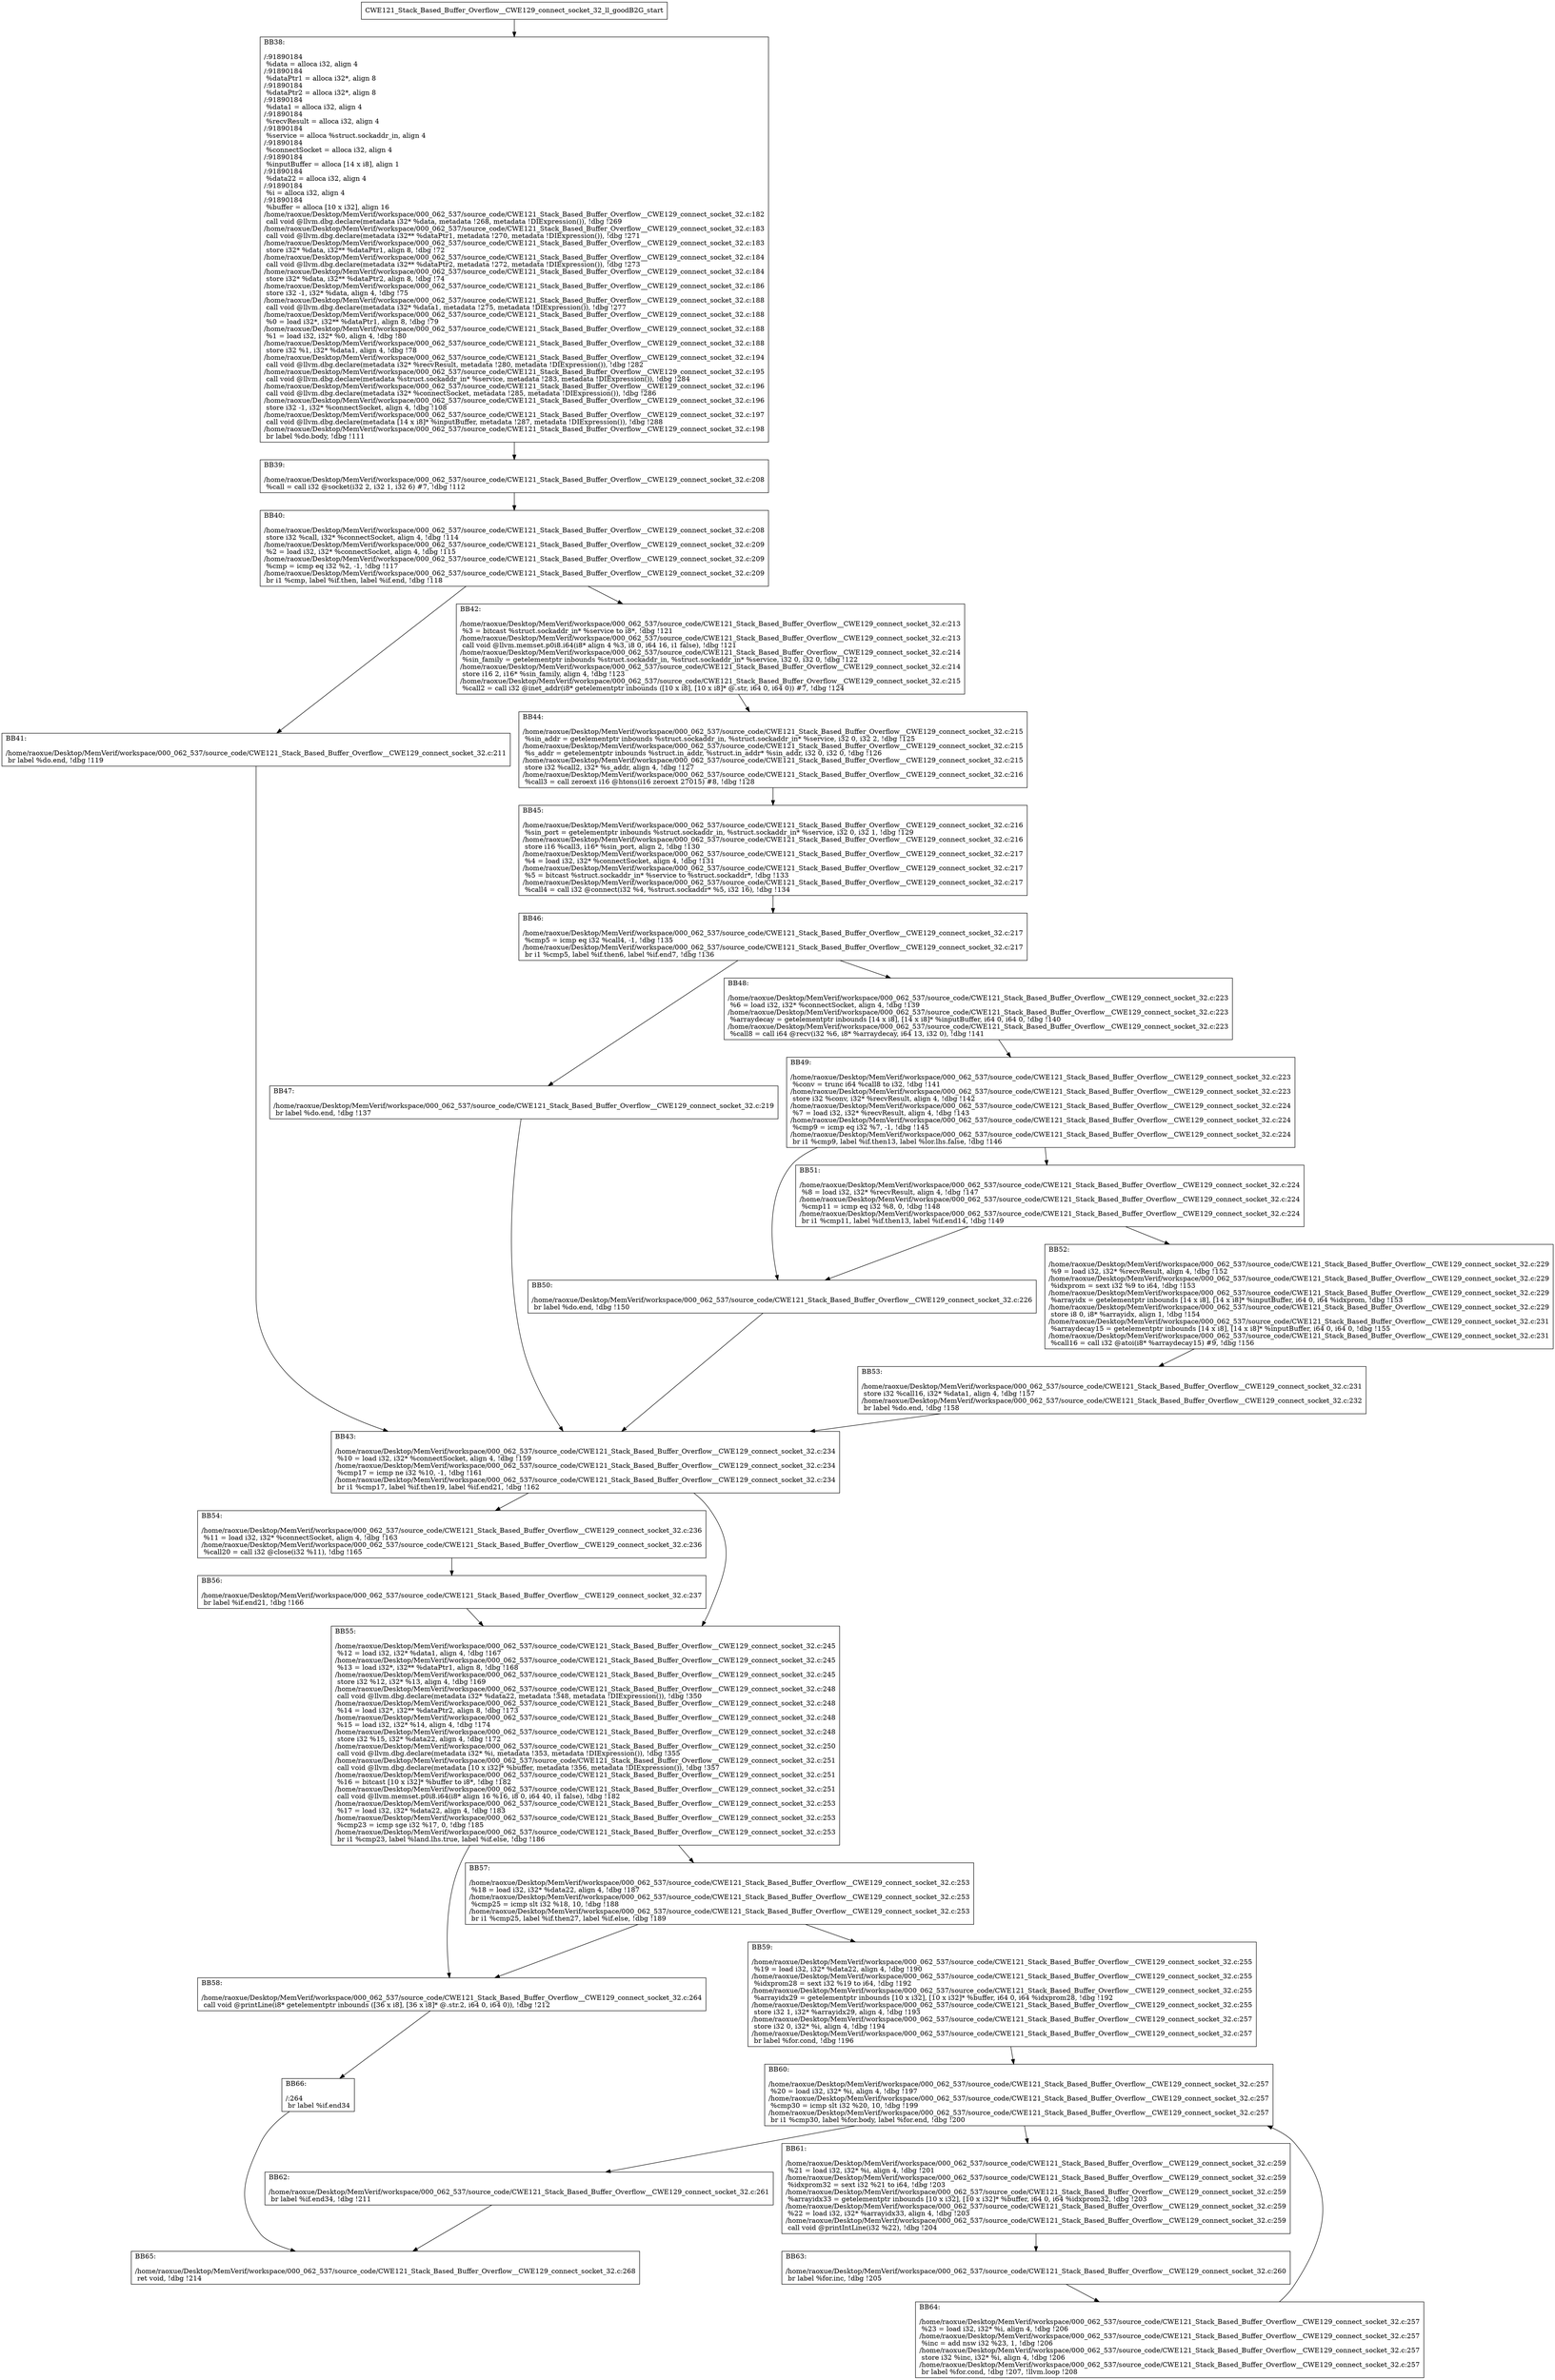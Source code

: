 digraph "CFG for'CWE121_Stack_Based_Buffer_Overflow__CWE129_connect_socket_32_ll_goodB2G' function" {
	BBCWE121_Stack_Based_Buffer_Overflow__CWE129_connect_socket_32_ll_goodB2G_start[shape=record,label="{CWE121_Stack_Based_Buffer_Overflow__CWE129_connect_socket_32_ll_goodB2G_start}"];
	BBCWE121_Stack_Based_Buffer_Overflow__CWE129_connect_socket_32_ll_goodB2G_start-> CWE121_Stack_Based_Buffer_Overflow__CWE129_connect_socket_32_ll_goodB2GBB38;
	CWE121_Stack_Based_Buffer_Overflow__CWE129_connect_socket_32_ll_goodB2GBB38 [shape=record, label="{BB38:\l\l/:91890184\l
  %data = alloca i32, align 4\l
/:91890184\l
  %dataPtr1 = alloca i32*, align 8\l
/:91890184\l
  %dataPtr2 = alloca i32*, align 8\l
/:91890184\l
  %data1 = alloca i32, align 4\l
/:91890184\l
  %recvResult = alloca i32, align 4\l
/:91890184\l
  %service = alloca %struct.sockaddr_in, align 4\l
/:91890184\l
  %connectSocket = alloca i32, align 4\l
/:91890184\l
  %inputBuffer = alloca [14 x i8], align 1\l
/:91890184\l
  %data22 = alloca i32, align 4\l
/:91890184\l
  %i = alloca i32, align 4\l
/:91890184\l
  %buffer = alloca [10 x i32], align 16\l
/home/raoxue/Desktop/MemVerif/workspace/000_062_537/source_code/CWE121_Stack_Based_Buffer_Overflow__CWE129_connect_socket_32.c:182\l
  call void @llvm.dbg.declare(metadata i32* %data, metadata !268, metadata !DIExpression()), !dbg !269\l
/home/raoxue/Desktop/MemVerif/workspace/000_062_537/source_code/CWE121_Stack_Based_Buffer_Overflow__CWE129_connect_socket_32.c:183\l
  call void @llvm.dbg.declare(metadata i32** %dataPtr1, metadata !270, metadata !DIExpression()), !dbg !271\l
/home/raoxue/Desktop/MemVerif/workspace/000_062_537/source_code/CWE121_Stack_Based_Buffer_Overflow__CWE129_connect_socket_32.c:183\l
  store i32* %data, i32** %dataPtr1, align 8, !dbg !72\l
/home/raoxue/Desktop/MemVerif/workspace/000_062_537/source_code/CWE121_Stack_Based_Buffer_Overflow__CWE129_connect_socket_32.c:184\l
  call void @llvm.dbg.declare(metadata i32** %dataPtr2, metadata !272, metadata !DIExpression()), !dbg !273\l
/home/raoxue/Desktop/MemVerif/workspace/000_062_537/source_code/CWE121_Stack_Based_Buffer_Overflow__CWE129_connect_socket_32.c:184\l
  store i32* %data, i32** %dataPtr2, align 8, !dbg !74\l
/home/raoxue/Desktop/MemVerif/workspace/000_062_537/source_code/CWE121_Stack_Based_Buffer_Overflow__CWE129_connect_socket_32.c:186\l
  store i32 -1, i32* %data, align 4, !dbg !75\l
/home/raoxue/Desktop/MemVerif/workspace/000_062_537/source_code/CWE121_Stack_Based_Buffer_Overflow__CWE129_connect_socket_32.c:188\l
  call void @llvm.dbg.declare(metadata i32* %data1, metadata !275, metadata !DIExpression()), !dbg !277\l
/home/raoxue/Desktop/MemVerif/workspace/000_062_537/source_code/CWE121_Stack_Based_Buffer_Overflow__CWE129_connect_socket_32.c:188\l
  %0 = load i32*, i32** %dataPtr1, align 8, !dbg !79\l
/home/raoxue/Desktop/MemVerif/workspace/000_062_537/source_code/CWE121_Stack_Based_Buffer_Overflow__CWE129_connect_socket_32.c:188\l
  %1 = load i32, i32* %0, align 4, !dbg !80\l
/home/raoxue/Desktop/MemVerif/workspace/000_062_537/source_code/CWE121_Stack_Based_Buffer_Overflow__CWE129_connect_socket_32.c:188\l
  store i32 %1, i32* %data1, align 4, !dbg !78\l
/home/raoxue/Desktop/MemVerif/workspace/000_062_537/source_code/CWE121_Stack_Based_Buffer_Overflow__CWE129_connect_socket_32.c:194\l
  call void @llvm.dbg.declare(metadata i32* %recvResult, metadata !280, metadata !DIExpression()), !dbg !282\l
/home/raoxue/Desktop/MemVerif/workspace/000_062_537/source_code/CWE121_Stack_Based_Buffer_Overflow__CWE129_connect_socket_32.c:195\l
  call void @llvm.dbg.declare(metadata %struct.sockaddr_in* %service, metadata !283, metadata !DIExpression()), !dbg !284\l
/home/raoxue/Desktop/MemVerif/workspace/000_062_537/source_code/CWE121_Stack_Based_Buffer_Overflow__CWE129_connect_socket_32.c:196\l
  call void @llvm.dbg.declare(metadata i32* %connectSocket, metadata !285, metadata !DIExpression()), !dbg !286\l
/home/raoxue/Desktop/MemVerif/workspace/000_062_537/source_code/CWE121_Stack_Based_Buffer_Overflow__CWE129_connect_socket_32.c:196\l
  store i32 -1, i32* %connectSocket, align 4, !dbg !108\l
/home/raoxue/Desktop/MemVerif/workspace/000_062_537/source_code/CWE121_Stack_Based_Buffer_Overflow__CWE129_connect_socket_32.c:197\l
  call void @llvm.dbg.declare(metadata [14 x i8]* %inputBuffer, metadata !287, metadata !DIExpression()), !dbg !288\l
/home/raoxue/Desktop/MemVerif/workspace/000_062_537/source_code/CWE121_Stack_Based_Buffer_Overflow__CWE129_connect_socket_32.c:198\l
  br label %do.body, !dbg !111\l
}"];
	CWE121_Stack_Based_Buffer_Overflow__CWE129_connect_socket_32_ll_goodB2GBB38-> CWE121_Stack_Based_Buffer_Overflow__CWE129_connect_socket_32_ll_goodB2GBB39;
	CWE121_Stack_Based_Buffer_Overflow__CWE129_connect_socket_32_ll_goodB2GBB39 [shape=record, label="{BB39:\l\l/home/raoxue/Desktop/MemVerif/workspace/000_062_537/source_code/CWE121_Stack_Based_Buffer_Overflow__CWE129_connect_socket_32.c:208\l
  %call = call i32 @socket(i32 2, i32 1, i32 6) #7, !dbg !112\l
}"];
	CWE121_Stack_Based_Buffer_Overflow__CWE129_connect_socket_32_ll_goodB2GBB39-> CWE121_Stack_Based_Buffer_Overflow__CWE129_connect_socket_32_ll_goodB2GBB40;
	CWE121_Stack_Based_Buffer_Overflow__CWE129_connect_socket_32_ll_goodB2GBB40 [shape=record, label="{BB40:\l\l/home/raoxue/Desktop/MemVerif/workspace/000_062_537/source_code/CWE121_Stack_Based_Buffer_Overflow__CWE129_connect_socket_32.c:208\l
  store i32 %call, i32* %connectSocket, align 4, !dbg !114\l
/home/raoxue/Desktop/MemVerif/workspace/000_062_537/source_code/CWE121_Stack_Based_Buffer_Overflow__CWE129_connect_socket_32.c:209\l
  %2 = load i32, i32* %connectSocket, align 4, !dbg !115\l
/home/raoxue/Desktop/MemVerif/workspace/000_062_537/source_code/CWE121_Stack_Based_Buffer_Overflow__CWE129_connect_socket_32.c:209\l
  %cmp = icmp eq i32 %2, -1, !dbg !117\l
/home/raoxue/Desktop/MemVerif/workspace/000_062_537/source_code/CWE121_Stack_Based_Buffer_Overflow__CWE129_connect_socket_32.c:209\l
  br i1 %cmp, label %if.then, label %if.end, !dbg !118\l
}"];
	CWE121_Stack_Based_Buffer_Overflow__CWE129_connect_socket_32_ll_goodB2GBB40-> CWE121_Stack_Based_Buffer_Overflow__CWE129_connect_socket_32_ll_goodB2GBB41;
	CWE121_Stack_Based_Buffer_Overflow__CWE129_connect_socket_32_ll_goodB2GBB40-> CWE121_Stack_Based_Buffer_Overflow__CWE129_connect_socket_32_ll_goodB2GBB42;
	CWE121_Stack_Based_Buffer_Overflow__CWE129_connect_socket_32_ll_goodB2GBB41 [shape=record, label="{BB41:\l\l/home/raoxue/Desktop/MemVerif/workspace/000_062_537/source_code/CWE121_Stack_Based_Buffer_Overflow__CWE129_connect_socket_32.c:211\l
  br label %do.end, !dbg !119\l
}"];
	CWE121_Stack_Based_Buffer_Overflow__CWE129_connect_socket_32_ll_goodB2GBB41-> CWE121_Stack_Based_Buffer_Overflow__CWE129_connect_socket_32_ll_goodB2GBB43;
	CWE121_Stack_Based_Buffer_Overflow__CWE129_connect_socket_32_ll_goodB2GBB42 [shape=record, label="{BB42:\l\l/home/raoxue/Desktop/MemVerif/workspace/000_062_537/source_code/CWE121_Stack_Based_Buffer_Overflow__CWE129_connect_socket_32.c:213\l
  %3 = bitcast %struct.sockaddr_in* %service to i8*, !dbg !121\l
/home/raoxue/Desktop/MemVerif/workspace/000_062_537/source_code/CWE121_Stack_Based_Buffer_Overflow__CWE129_connect_socket_32.c:213\l
  call void @llvm.memset.p0i8.i64(i8* align 4 %3, i8 0, i64 16, i1 false), !dbg !121\l
/home/raoxue/Desktop/MemVerif/workspace/000_062_537/source_code/CWE121_Stack_Based_Buffer_Overflow__CWE129_connect_socket_32.c:214\l
  %sin_family = getelementptr inbounds %struct.sockaddr_in, %struct.sockaddr_in* %service, i32 0, i32 0, !dbg !122\l
/home/raoxue/Desktop/MemVerif/workspace/000_062_537/source_code/CWE121_Stack_Based_Buffer_Overflow__CWE129_connect_socket_32.c:214\l
  store i16 2, i16* %sin_family, align 4, !dbg !123\l
/home/raoxue/Desktop/MemVerif/workspace/000_062_537/source_code/CWE121_Stack_Based_Buffer_Overflow__CWE129_connect_socket_32.c:215\l
  %call2 = call i32 @inet_addr(i8* getelementptr inbounds ([10 x i8], [10 x i8]* @.str, i64 0, i64 0)) #7, !dbg !124\l
}"];
	CWE121_Stack_Based_Buffer_Overflow__CWE129_connect_socket_32_ll_goodB2GBB42-> CWE121_Stack_Based_Buffer_Overflow__CWE129_connect_socket_32_ll_goodB2GBB44;
	CWE121_Stack_Based_Buffer_Overflow__CWE129_connect_socket_32_ll_goodB2GBB44 [shape=record, label="{BB44:\l\l/home/raoxue/Desktop/MemVerif/workspace/000_062_537/source_code/CWE121_Stack_Based_Buffer_Overflow__CWE129_connect_socket_32.c:215\l
  %sin_addr = getelementptr inbounds %struct.sockaddr_in, %struct.sockaddr_in* %service, i32 0, i32 2, !dbg !125\l
/home/raoxue/Desktop/MemVerif/workspace/000_062_537/source_code/CWE121_Stack_Based_Buffer_Overflow__CWE129_connect_socket_32.c:215\l
  %s_addr = getelementptr inbounds %struct.in_addr, %struct.in_addr* %sin_addr, i32 0, i32 0, !dbg !126\l
/home/raoxue/Desktop/MemVerif/workspace/000_062_537/source_code/CWE121_Stack_Based_Buffer_Overflow__CWE129_connect_socket_32.c:215\l
  store i32 %call2, i32* %s_addr, align 4, !dbg !127\l
/home/raoxue/Desktop/MemVerif/workspace/000_062_537/source_code/CWE121_Stack_Based_Buffer_Overflow__CWE129_connect_socket_32.c:216\l
  %call3 = call zeroext i16 @htons(i16 zeroext 27015) #8, !dbg !128\l
}"];
	CWE121_Stack_Based_Buffer_Overflow__CWE129_connect_socket_32_ll_goodB2GBB44-> CWE121_Stack_Based_Buffer_Overflow__CWE129_connect_socket_32_ll_goodB2GBB45;
	CWE121_Stack_Based_Buffer_Overflow__CWE129_connect_socket_32_ll_goodB2GBB45 [shape=record, label="{BB45:\l\l/home/raoxue/Desktop/MemVerif/workspace/000_062_537/source_code/CWE121_Stack_Based_Buffer_Overflow__CWE129_connect_socket_32.c:216\l
  %sin_port = getelementptr inbounds %struct.sockaddr_in, %struct.sockaddr_in* %service, i32 0, i32 1, !dbg !129\l
/home/raoxue/Desktop/MemVerif/workspace/000_062_537/source_code/CWE121_Stack_Based_Buffer_Overflow__CWE129_connect_socket_32.c:216\l
  store i16 %call3, i16* %sin_port, align 2, !dbg !130\l
/home/raoxue/Desktop/MemVerif/workspace/000_062_537/source_code/CWE121_Stack_Based_Buffer_Overflow__CWE129_connect_socket_32.c:217\l
  %4 = load i32, i32* %connectSocket, align 4, !dbg !131\l
/home/raoxue/Desktop/MemVerif/workspace/000_062_537/source_code/CWE121_Stack_Based_Buffer_Overflow__CWE129_connect_socket_32.c:217\l
  %5 = bitcast %struct.sockaddr_in* %service to %struct.sockaddr*, !dbg !133\l
/home/raoxue/Desktop/MemVerif/workspace/000_062_537/source_code/CWE121_Stack_Based_Buffer_Overflow__CWE129_connect_socket_32.c:217\l
  %call4 = call i32 @connect(i32 %4, %struct.sockaddr* %5, i32 16), !dbg !134\l
}"];
	CWE121_Stack_Based_Buffer_Overflow__CWE129_connect_socket_32_ll_goodB2GBB45-> CWE121_Stack_Based_Buffer_Overflow__CWE129_connect_socket_32_ll_goodB2GBB46;
	CWE121_Stack_Based_Buffer_Overflow__CWE129_connect_socket_32_ll_goodB2GBB46 [shape=record, label="{BB46:\l\l/home/raoxue/Desktop/MemVerif/workspace/000_062_537/source_code/CWE121_Stack_Based_Buffer_Overflow__CWE129_connect_socket_32.c:217\l
  %cmp5 = icmp eq i32 %call4, -1, !dbg !135\l
/home/raoxue/Desktop/MemVerif/workspace/000_062_537/source_code/CWE121_Stack_Based_Buffer_Overflow__CWE129_connect_socket_32.c:217\l
  br i1 %cmp5, label %if.then6, label %if.end7, !dbg !136\l
}"];
	CWE121_Stack_Based_Buffer_Overflow__CWE129_connect_socket_32_ll_goodB2GBB46-> CWE121_Stack_Based_Buffer_Overflow__CWE129_connect_socket_32_ll_goodB2GBB47;
	CWE121_Stack_Based_Buffer_Overflow__CWE129_connect_socket_32_ll_goodB2GBB46-> CWE121_Stack_Based_Buffer_Overflow__CWE129_connect_socket_32_ll_goodB2GBB48;
	CWE121_Stack_Based_Buffer_Overflow__CWE129_connect_socket_32_ll_goodB2GBB47 [shape=record, label="{BB47:\l\l/home/raoxue/Desktop/MemVerif/workspace/000_062_537/source_code/CWE121_Stack_Based_Buffer_Overflow__CWE129_connect_socket_32.c:219\l
  br label %do.end, !dbg !137\l
}"];
	CWE121_Stack_Based_Buffer_Overflow__CWE129_connect_socket_32_ll_goodB2GBB47-> CWE121_Stack_Based_Buffer_Overflow__CWE129_connect_socket_32_ll_goodB2GBB43;
	CWE121_Stack_Based_Buffer_Overflow__CWE129_connect_socket_32_ll_goodB2GBB48 [shape=record, label="{BB48:\l\l/home/raoxue/Desktop/MemVerif/workspace/000_062_537/source_code/CWE121_Stack_Based_Buffer_Overflow__CWE129_connect_socket_32.c:223\l
  %6 = load i32, i32* %connectSocket, align 4, !dbg !139\l
/home/raoxue/Desktop/MemVerif/workspace/000_062_537/source_code/CWE121_Stack_Based_Buffer_Overflow__CWE129_connect_socket_32.c:223\l
  %arraydecay = getelementptr inbounds [14 x i8], [14 x i8]* %inputBuffer, i64 0, i64 0, !dbg !140\l
/home/raoxue/Desktop/MemVerif/workspace/000_062_537/source_code/CWE121_Stack_Based_Buffer_Overflow__CWE129_connect_socket_32.c:223\l
  %call8 = call i64 @recv(i32 %6, i8* %arraydecay, i64 13, i32 0), !dbg !141\l
}"];
	CWE121_Stack_Based_Buffer_Overflow__CWE129_connect_socket_32_ll_goodB2GBB48-> CWE121_Stack_Based_Buffer_Overflow__CWE129_connect_socket_32_ll_goodB2GBB49;
	CWE121_Stack_Based_Buffer_Overflow__CWE129_connect_socket_32_ll_goodB2GBB49 [shape=record, label="{BB49:\l\l/home/raoxue/Desktop/MemVerif/workspace/000_062_537/source_code/CWE121_Stack_Based_Buffer_Overflow__CWE129_connect_socket_32.c:223\l
  %conv = trunc i64 %call8 to i32, !dbg !141\l
/home/raoxue/Desktop/MemVerif/workspace/000_062_537/source_code/CWE121_Stack_Based_Buffer_Overflow__CWE129_connect_socket_32.c:223\l
  store i32 %conv, i32* %recvResult, align 4, !dbg !142\l
/home/raoxue/Desktop/MemVerif/workspace/000_062_537/source_code/CWE121_Stack_Based_Buffer_Overflow__CWE129_connect_socket_32.c:224\l
  %7 = load i32, i32* %recvResult, align 4, !dbg !143\l
/home/raoxue/Desktop/MemVerif/workspace/000_062_537/source_code/CWE121_Stack_Based_Buffer_Overflow__CWE129_connect_socket_32.c:224\l
  %cmp9 = icmp eq i32 %7, -1, !dbg !145\l
/home/raoxue/Desktop/MemVerif/workspace/000_062_537/source_code/CWE121_Stack_Based_Buffer_Overflow__CWE129_connect_socket_32.c:224\l
  br i1 %cmp9, label %if.then13, label %lor.lhs.false, !dbg !146\l
}"];
	CWE121_Stack_Based_Buffer_Overflow__CWE129_connect_socket_32_ll_goodB2GBB49-> CWE121_Stack_Based_Buffer_Overflow__CWE129_connect_socket_32_ll_goodB2GBB50;
	CWE121_Stack_Based_Buffer_Overflow__CWE129_connect_socket_32_ll_goodB2GBB49-> CWE121_Stack_Based_Buffer_Overflow__CWE129_connect_socket_32_ll_goodB2GBB51;
	CWE121_Stack_Based_Buffer_Overflow__CWE129_connect_socket_32_ll_goodB2GBB51 [shape=record, label="{BB51:\l\l/home/raoxue/Desktop/MemVerif/workspace/000_062_537/source_code/CWE121_Stack_Based_Buffer_Overflow__CWE129_connect_socket_32.c:224\l
  %8 = load i32, i32* %recvResult, align 4, !dbg !147\l
/home/raoxue/Desktop/MemVerif/workspace/000_062_537/source_code/CWE121_Stack_Based_Buffer_Overflow__CWE129_connect_socket_32.c:224\l
  %cmp11 = icmp eq i32 %8, 0, !dbg !148\l
/home/raoxue/Desktop/MemVerif/workspace/000_062_537/source_code/CWE121_Stack_Based_Buffer_Overflow__CWE129_connect_socket_32.c:224\l
  br i1 %cmp11, label %if.then13, label %if.end14, !dbg !149\l
}"];
	CWE121_Stack_Based_Buffer_Overflow__CWE129_connect_socket_32_ll_goodB2GBB51-> CWE121_Stack_Based_Buffer_Overflow__CWE129_connect_socket_32_ll_goodB2GBB50;
	CWE121_Stack_Based_Buffer_Overflow__CWE129_connect_socket_32_ll_goodB2GBB51-> CWE121_Stack_Based_Buffer_Overflow__CWE129_connect_socket_32_ll_goodB2GBB52;
	CWE121_Stack_Based_Buffer_Overflow__CWE129_connect_socket_32_ll_goodB2GBB50 [shape=record, label="{BB50:\l\l/home/raoxue/Desktop/MemVerif/workspace/000_062_537/source_code/CWE121_Stack_Based_Buffer_Overflow__CWE129_connect_socket_32.c:226\l
  br label %do.end, !dbg !150\l
}"];
	CWE121_Stack_Based_Buffer_Overflow__CWE129_connect_socket_32_ll_goodB2GBB50-> CWE121_Stack_Based_Buffer_Overflow__CWE129_connect_socket_32_ll_goodB2GBB43;
	CWE121_Stack_Based_Buffer_Overflow__CWE129_connect_socket_32_ll_goodB2GBB52 [shape=record, label="{BB52:\l\l/home/raoxue/Desktop/MemVerif/workspace/000_062_537/source_code/CWE121_Stack_Based_Buffer_Overflow__CWE129_connect_socket_32.c:229\l
  %9 = load i32, i32* %recvResult, align 4, !dbg !152\l
/home/raoxue/Desktop/MemVerif/workspace/000_062_537/source_code/CWE121_Stack_Based_Buffer_Overflow__CWE129_connect_socket_32.c:229\l
  %idxprom = sext i32 %9 to i64, !dbg !153\l
/home/raoxue/Desktop/MemVerif/workspace/000_062_537/source_code/CWE121_Stack_Based_Buffer_Overflow__CWE129_connect_socket_32.c:229\l
  %arrayidx = getelementptr inbounds [14 x i8], [14 x i8]* %inputBuffer, i64 0, i64 %idxprom, !dbg !153\l
/home/raoxue/Desktop/MemVerif/workspace/000_062_537/source_code/CWE121_Stack_Based_Buffer_Overflow__CWE129_connect_socket_32.c:229\l
  store i8 0, i8* %arrayidx, align 1, !dbg !154\l
/home/raoxue/Desktop/MemVerif/workspace/000_062_537/source_code/CWE121_Stack_Based_Buffer_Overflow__CWE129_connect_socket_32.c:231\l
  %arraydecay15 = getelementptr inbounds [14 x i8], [14 x i8]* %inputBuffer, i64 0, i64 0, !dbg !155\l
/home/raoxue/Desktop/MemVerif/workspace/000_062_537/source_code/CWE121_Stack_Based_Buffer_Overflow__CWE129_connect_socket_32.c:231\l
  %call16 = call i32 @atoi(i8* %arraydecay15) #9, !dbg !156\l
}"];
	CWE121_Stack_Based_Buffer_Overflow__CWE129_connect_socket_32_ll_goodB2GBB52-> CWE121_Stack_Based_Buffer_Overflow__CWE129_connect_socket_32_ll_goodB2GBB53;
	CWE121_Stack_Based_Buffer_Overflow__CWE129_connect_socket_32_ll_goodB2GBB53 [shape=record, label="{BB53:\l\l/home/raoxue/Desktop/MemVerif/workspace/000_062_537/source_code/CWE121_Stack_Based_Buffer_Overflow__CWE129_connect_socket_32.c:231\l
  store i32 %call16, i32* %data1, align 4, !dbg !157\l
/home/raoxue/Desktop/MemVerif/workspace/000_062_537/source_code/CWE121_Stack_Based_Buffer_Overflow__CWE129_connect_socket_32.c:232\l
  br label %do.end, !dbg !158\l
}"];
	CWE121_Stack_Based_Buffer_Overflow__CWE129_connect_socket_32_ll_goodB2GBB53-> CWE121_Stack_Based_Buffer_Overflow__CWE129_connect_socket_32_ll_goodB2GBB43;
	CWE121_Stack_Based_Buffer_Overflow__CWE129_connect_socket_32_ll_goodB2GBB43 [shape=record, label="{BB43:\l\l/home/raoxue/Desktop/MemVerif/workspace/000_062_537/source_code/CWE121_Stack_Based_Buffer_Overflow__CWE129_connect_socket_32.c:234\l
  %10 = load i32, i32* %connectSocket, align 4, !dbg !159\l
/home/raoxue/Desktop/MemVerif/workspace/000_062_537/source_code/CWE121_Stack_Based_Buffer_Overflow__CWE129_connect_socket_32.c:234\l
  %cmp17 = icmp ne i32 %10, -1, !dbg !161\l
/home/raoxue/Desktop/MemVerif/workspace/000_062_537/source_code/CWE121_Stack_Based_Buffer_Overflow__CWE129_connect_socket_32.c:234\l
  br i1 %cmp17, label %if.then19, label %if.end21, !dbg !162\l
}"];
	CWE121_Stack_Based_Buffer_Overflow__CWE129_connect_socket_32_ll_goodB2GBB43-> CWE121_Stack_Based_Buffer_Overflow__CWE129_connect_socket_32_ll_goodB2GBB54;
	CWE121_Stack_Based_Buffer_Overflow__CWE129_connect_socket_32_ll_goodB2GBB43-> CWE121_Stack_Based_Buffer_Overflow__CWE129_connect_socket_32_ll_goodB2GBB55;
	CWE121_Stack_Based_Buffer_Overflow__CWE129_connect_socket_32_ll_goodB2GBB54 [shape=record, label="{BB54:\l\l/home/raoxue/Desktop/MemVerif/workspace/000_062_537/source_code/CWE121_Stack_Based_Buffer_Overflow__CWE129_connect_socket_32.c:236\l
  %11 = load i32, i32* %connectSocket, align 4, !dbg !163\l
/home/raoxue/Desktop/MemVerif/workspace/000_062_537/source_code/CWE121_Stack_Based_Buffer_Overflow__CWE129_connect_socket_32.c:236\l
  %call20 = call i32 @close(i32 %11), !dbg !165\l
}"];
	CWE121_Stack_Based_Buffer_Overflow__CWE129_connect_socket_32_ll_goodB2GBB54-> CWE121_Stack_Based_Buffer_Overflow__CWE129_connect_socket_32_ll_goodB2GBB56;
	CWE121_Stack_Based_Buffer_Overflow__CWE129_connect_socket_32_ll_goodB2GBB56 [shape=record, label="{BB56:\l\l/home/raoxue/Desktop/MemVerif/workspace/000_062_537/source_code/CWE121_Stack_Based_Buffer_Overflow__CWE129_connect_socket_32.c:237\l
  br label %if.end21, !dbg !166\l
}"];
	CWE121_Stack_Based_Buffer_Overflow__CWE129_connect_socket_32_ll_goodB2GBB56-> CWE121_Stack_Based_Buffer_Overflow__CWE129_connect_socket_32_ll_goodB2GBB55;
	CWE121_Stack_Based_Buffer_Overflow__CWE129_connect_socket_32_ll_goodB2GBB55 [shape=record, label="{BB55:\l\l/home/raoxue/Desktop/MemVerif/workspace/000_062_537/source_code/CWE121_Stack_Based_Buffer_Overflow__CWE129_connect_socket_32.c:245\l
  %12 = load i32, i32* %data1, align 4, !dbg !167\l
/home/raoxue/Desktop/MemVerif/workspace/000_062_537/source_code/CWE121_Stack_Based_Buffer_Overflow__CWE129_connect_socket_32.c:245\l
  %13 = load i32*, i32** %dataPtr1, align 8, !dbg !168\l
/home/raoxue/Desktop/MemVerif/workspace/000_062_537/source_code/CWE121_Stack_Based_Buffer_Overflow__CWE129_connect_socket_32.c:245\l
  store i32 %12, i32* %13, align 4, !dbg !169\l
/home/raoxue/Desktop/MemVerif/workspace/000_062_537/source_code/CWE121_Stack_Based_Buffer_Overflow__CWE129_connect_socket_32.c:248\l
  call void @llvm.dbg.declare(metadata i32* %data22, metadata !348, metadata !DIExpression()), !dbg !350\l
/home/raoxue/Desktop/MemVerif/workspace/000_062_537/source_code/CWE121_Stack_Based_Buffer_Overflow__CWE129_connect_socket_32.c:248\l
  %14 = load i32*, i32** %dataPtr2, align 8, !dbg !173\l
/home/raoxue/Desktop/MemVerif/workspace/000_062_537/source_code/CWE121_Stack_Based_Buffer_Overflow__CWE129_connect_socket_32.c:248\l
  %15 = load i32, i32* %14, align 4, !dbg !174\l
/home/raoxue/Desktop/MemVerif/workspace/000_062_537/source_code/CWE121_Stack_Based_Buffer_Overflow__CWE129_connect_socket_32.c:248\l
  store i32 %15, i32* %data22, align 4, !dbg !172\l
/home/raoxue/Desktop/MemVerif/workspace/000_062_537/source_code/CWE121_Stack_Based_Buffer_Overflow__CWE129_connect_socket_32.c:250\l
  call void @llvm.dbg.declare(metadata i32* %i, metadata !353, metadata !DIExpression()), !dbg !355\l
/home/raoxue/Desktop/MemVerif/workspace/000_062_537/source_code/CWE121_Stack_Based_Buffer_Overflow__CWE129_connect_socket_32.c:251\l
  call void @llvm.dbg.declare(metadata [10 x i32]* %buffer, metadata !356, metadata !DIExpression()), !dbg !357\l
/home/raoxue/Desktop/MemVerif/workspace/000_062_537/source_code/CWE121_Stack_Based_Buffer_Overflow__CWE129_connect_socket_32.c:251\l
  %16 = bitcast [10 x i32]* %buffer to i8*, !dbg !182\l
/home/raoxue/Desktop/MemVerif/workspace/000_062_537/source_code/CWE121_Stack_Based_Buffer_Overflow__CWE129_connect_socket_32.c:251\l
  call void @llvm.memset.p0i8.i64(i8* align 16 %16, i8 0, i64 40, i1 false), !dbg !182\l
/home/raoxue/Desktop/MemVerif/workspace/000_062_537/source_code/CWE121_Stack_Based_Buffer_Overflow__CWE129_connect_socket_32.c:253\l
  %17 = load i32, i32* %data22, align 4, !dbg !183\l
/home/raoxue/Desktop/MemVerif/workspace/000_062_537/source_code/CWE121_Stack_Based_Buffer_Overflow__CWE129_connect_socket_32.c:253\l
  %cmp23 = icmp sge i32 %17, 0, !dbg !185\l
/home/raoxue/Desktop/MemVerif/workspace/000_062_537/source_code/CWE121_Stack_Based_Buffer_Overflow__CWE129_connect_socket_32.c:253\l
  br i1 %cmp23, label %land.lhs.true, label %if.else, !dbg !186\l
}"];
	CWE121_Stack_Based_Buffer_Overflow__CWE129_connect_socket_32_ll_goodB2GBB55-> CWE121_Stack_Based_Buffer_Overflow__CWE129_connect_socket_32_ll_goodB2GBB57;
	CWE121_Stack_Based_Buffer_Overflow__CWE129_connect_socket_32_ll_goodB2GBB55-> CWE121_Stack_Based_Buffer_Overflow__CWE129_connect_socket_32_ll_goodB2GBB58;
	CWE121_Stack_Based_Buffer_Overflow__CWE129_connect_socket_32_ll_goodB2GBB57 [shape=record, label="{BB57:\l\l/home/raoxue/Desktop/MemVerif/workspace/000_062_537/source_code/CWE121_Stack_Based_Buffer_Overflow__CWE129_connect_socket_32.c:253\l
  %18 = load i32, i32* %data22, align 4, !dbg !187\l
/home/raoxue/Desktop/MemVerif/workspace/000_062_537/source_code/CWE121_Stack_Based_Buffer_Overflow__CWE129_connect_socket_32.c:253\l
  %cmp25 = icmp slt i32 %18, 10, !dbg !188\l
/home/raoxue/Desktop/MemVerif/workspace/000_062_537/source_code/CWE121_Stack_Based_Buffer_Overflow__CWE129_connect_socket_32.c:253\l
  br i1 %cmp25, label %if.then27, label %if.else, !dbg !189\l
}"];
	CWE121_Stack_Based_Buffer_Overflow__CWE129_connect_socket_32_ll_goodB2GBB57-> CWE121_Stack_Based_Buffer_Overflow__CWE129_connect_socket_32_ll_goodB2GBB59;
	CWE121_Stack_Based_Buffer_Overflow__CWE129_connect_socket_32_ll_goodB2GBB57-> CWE121_Stack_Based_Buffer_Overflow__CWE129_connect_socket_32_ll_goodB2GBB58;
	CWE121_Stack_Based_Buffer_Overflow__CWE129_connect_socket_32_ll_goodB2GBB59 [shape=record, label="{BB59:\l\l/home/raoxue/Desktop/MemVerif/workspace/000_062_537/source_code/CWE121_Stack_Based_Buffer_Overflow__CWE129_connect_socket_32.c:255\l
  %19 = load i32, i32* %data22, align 4, !dbg !190\l
/home/raoxue/Desktop/MemVerif/workspace/000_062_537/source_code/CWE121_Stack_Based_Buffer_Overflow__CWE129_connect_socket_32.c:255\l
  %idxprom28 = sext i32 %19 to i64, !dbg !192\l
/home/raoxue/Desktop/MemVerif/workspace/000_062_537/source_code/CWE121_Stack_Based_Buffer_Overflow__CWE129_connect_socket_32.c:255\l
  %arrayidx29 = getelementptr inbounds [10 x i32], [10 x i32]* %buffer, i64 0, i64 %idxprom28, !dbg !192\l
/home/raoxue/Desktop/MemVerif/workspace/000_062_537/source_code/CWE121_Stack_Based_Buffer_Overflow__CWE129_connect_socket_32.c:255\l
  store i32 1, i32* %arrayidx29, align 4, !dbg !193\l
/home/raoxue/Desktop/MemVerif/workspace/000_062_537/source_code/CWE121_Stack_Based_Buffer_Overflow__CWE129_connect_socket_32.c:257\l
  store i32 0, i32* %i, align 4, !dbg !194\l
/home/raoxue/Desktop/MemVerif/workspace/000_062_537/source_code/CWE121_Stack_Based_Buffer_Overflow__CWE129_connect_socket_32.c:257\l
  br label %for.cond, !dbg !196\l
}"];
	CWE121_Stack_Based_Buffer_Overflow__CWE129_connect_socket_32_ll_goodB2GBB59-> CWE121_Stack_Based_Buffer_Overflow__CWE129_connect_socket_32_ll_goodB2GBB60;
	CWE121_Stack_Based_Buffer_Overflow__CWE129_connect_socket_32_ll_goodB2GBB60 [shape=record, label="{BB60:\l\l/home/raoxue/Desktop/MemVerif/workspace/000_062_537/source_code/CWE121_Stack_Based_Buffer_Overflow__CWE129_connect_socket_32.c:257\l
  %20 = load i32, i32* %i, align 4, !dbg !197\l
/home/raoxue/Desktop/MemVerif/workspace/000_062_537/source_code/CWE121_Stack_Based_Buffer_Overflow__CWE129_connect_socket_32.c:257\l
  %cmp30 = icmp slt i32 %20, 10, !dbg !199\l
/home/raoxue/Desktop/MemVerif/workspace/000_062_537/source_code/CWE121_Stack_Based_Buffer_Overflow__CWE129_connect_socket_32.c:257\l
  br i1 %cmp30, label %for.body, label %for.end, !dbg !200\l
}"];
	CWE121_Stack_Based_Buffer_Overflow__CWE129_connect_socket_32_ll_goodB2GBB60-> CWE121_Stack_Based_Buffer_Overflow__CWE129_connect_socket_32_ll_goodB2GBB61;
	CWE121_Stack_Based_Buffer_Overflow__CWE129_connect_socket_32_ll_goodB2GBB60-> CWE121_Stack_Based_Buffer_Overflow__CWE129_connect_socket_32_ll_goodB2GBB62;
	CWE121_Stack_Based_Buffer_Overflow__CWE129_connect_socket_32_ll_goodB2GBB61 [shape=record, label="{BB61:\l\l/home/raoxue/Desktop/MemVerif/workspace/000_062_537/source_code/CWE121_Stack_Based_Buffer_Overflow__CWE129_connect_socket_32.c:259\l
  %21 = load i32, i32* %i, align 4, !dbg !201\l
/home/raoxue/Desktop/MemVerif/workspace/000_062_537/source_code/CWE121_Stack_Based_Buffer_Overflow__CWE129_connect_socket_32.c:259\l
  %idxprom32 = sext i32 %21 to i64, !dbg !203\l
/home/raoxue/Desktop/MemVerif/workspace/000_062_537/source_code/CWE121_Stack_Based_Buffer_Overflow__CWE129_connect_socket_32.c:259\l
  %arrayidx33 = getelementptr inbounds [10 x i32], [10 x i32]* %buffer, i64 0, i64 %idxprom32, !dbg !203\l
/home/raoxue/Desktop/MemVerif/workspace/000_062_537/source_code/CWE121_Stack_Based_Buffer_Overflow__CWE129_connect_socket_32.c:259\l
  %22 = load i32, i32* %arrayidx33, align 4, !dbg !203\l
/home/raoxue/Desktop/MemVerif/workspace/000_062_537/source_code/CWE121_Stack_Based_Buffer_Overflow__CWE129_connect_socket_32.c:259\l
  call void @printIntLine(i32 %22), !dbg !204\l
}"];
	CWE121_Stack_Based_Buffer_Overflow__CWE129_connect_socket_32_ll_goodB2GBB61-> CWE121_Stack_Based_Buffer_Overflow__CWE129_connect_socket_32_ll_goodB2GBB63;
	CWE121_Stack_Based_Buffer_Overflow__CWE129_connect_socket_32_ll_goodB2GBB63 [shape=record, label="{BB63:\l\l/home/raoxue/Desktop/MemVerif/workspace/000_062_537/source_code/CWE121_Stack_Based_Buffer_Overflow__CWE129_connect_socket_32.c:260\l
  br label %for.inc, !dbg !205\l
}"];
	CWE121_Stack_Based_Buffer_Overflow__CWE129_connect_socket_32_ll_goodB2GBB63-> CWE121_Stack_Based_Buffer_Overflow__CWE129_connect_socket_32_ll_goodB2GBB64;
	CWE121_Stack_Based_Buffer_Overflow__CWE129_connect_socket_32_ll_goodB2GBB64 [shape=record, label="{BB64:\l\l/home/raoxue/Desktop/MemVerif/workspace/000_062_537/source_code/CWE121_Stack_Based_Buffer_Overflow__CWE129_connect_socket_32.c:257\l
  %23 = load i32, i32* %i, align 4, !dbg !206\l
/home/raoxue/Desktop/MemVerif/workspace/000_062_537/source_code/CWE121_Stack_Based_Buffer_Overflow__CWE129_connect_socket_32.c:257\l
  %inc = add nsw i32 %23, 1, !dbg !206\l
/home/raoxue/Desktop/MemVerif/workspace/000_062_537/source_code/CWE121_Stack_Based_Buffer_Overflow__CWE129_connect_socket_32.c:257\l
  store i32 %inc, i32* %i, align 4, !dbg !206\l
/home/raoxue/Desktop/MemVerif/workspace/000_062_537/source_code/CWE121_Stack_Based_Buffer_Overflow__CWE129_connect_socket_32.c:257\l
  br label %for.cond, !dbg !207, !llvm.loop !208\l
}"];
	CWE121_Stack_Based_Buffer_Overflow__CWE129_connect_socket_32_ll_goodB2GBB64-> CWE121_Stack_Based_Buffer_Overflow__CWE129_connect_socket_32_ll_goodB2GBB60;
	CWE121_Stack_Based_Buffer_Overflow__CWE129_connect_socket_32_ll_goodB2GBB62 [shape=record, label="{BB62:\l\l/home/raoxue/Desktop/MemVerif/workspace/000_062_537/source_code/CWE121_Stack_Based_Buffer_Overflow__CWE129_connect_socket_32.c:261\l
  br label %if.end34, !dbg !211\l
}"];
	CWE121_Stack_Based_Buffer_Overflow__CWE129_connect_socket_32_ll_goodB2GBB62-> CWE121_Stack_Based_Buffer_Overflow__CWE129_connect_socket_32_ll_goodB2GBB65;
	CWE121_Stack_Based_Buffer_Overflow__CWE129_connect_socket_32_ll_goodB2GBB58 [shape=record, label="{BB58:\l\l/home/raoxue/Desktop/MemVerif/workspace/000_062_537/source_code/CWE121_Stack_Based_Buffer_Overflow__CWE129_connect_socket_32.c:264\l
  call void @printLine(i8* getelementptr inbounds ([36 x i8], [36 x i8]* @.str.2, i64 0, i64 0)), !dbg !212\l
}"];
	CWE121_Stack_Based_Buffer_Overflow__CWE129_connect_socket_32_ll_goodB2GBB58-> CWE121_Stack_Based_Buffer_Overflow__CWE129_connect_socket_32_ll_goodB2GBB66;
	CWE121_Stack_Based_Buffer_Overflow__CWE129_connect_socket_32_ll_goodB2GBB66 [shape=record, label="{BB66:\l\l/:264\l
  br label %if.end34\l
}"];
	CWE121_Stack_Based_Buffer_Overflow__CWE129_connect_socket_32_ll_goodB2GBB66-> CWE121_Stack_Based_Buffer_Overflow__CWE129_connect_socket_32_ll_goodB2GBB65;
	CWE121_Stack_Based_Buffer_Overflow__CWE129_connect_socket_32_ll_goodB2GBB65 [shape=record, label="{BB65:\l\l/home/raoxue/Desktop/MemVerif/workspace/000_062_537/source_code/CWE121_Stack_Based_Buffer_Overflow__CWE129_connect_socket_32.c:268\l
  ret void, !dbg !214\l
}"];
}
